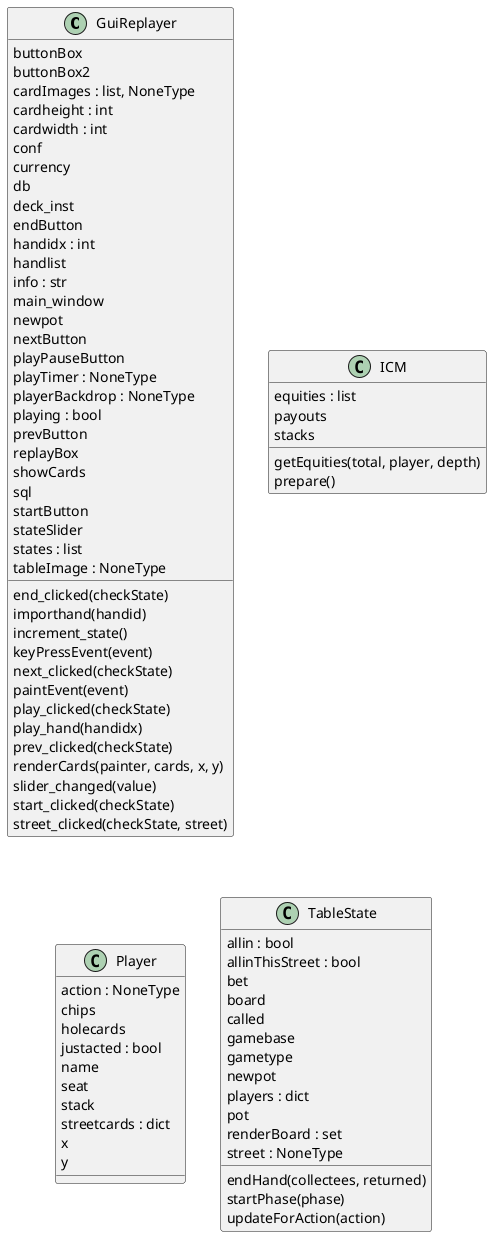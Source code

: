 @startuml classes
set namespaceSeparator none
class "GuiReplayer" as GuiReplayer.GuiReplayer {
  buttonBox
  buttonBox2
  cardImages : list, NoneType
  cardheight : int
  cardwidth : int
  conf
  currency
  db
  deck_inst
  endButton
  handidx : int
  handlist
  info : str
  main_window
  newpot
  nextButton
  playPauseButton
  playTimer : NoneType
  playerBackdrop : NoneType
  playing : bool
  prevButton
  replayBox
  showCards
  sql
  startButton
  stateSlider
  states : list
  tableImage : NoneType
  end_clicked(checkState)
  importhand(handid)
  increment_state()
  keyPressEvent(event)
  next_clicked(checkState)
  paintEvent(event)
  play_clicked(checkState)
  play_hand(handidx)
  prev_clicked(checkState)
  renderCards(painter, cards, x, y)
  slider_changed(value)
  start_clicked(checkState)
  street_clicked(checkState, street)
}
class "ICM" as GuiReplayer.ICM {
  equities : list
  payouts
  stacks
  getEquities(total, player, depth)
  prepare()
}
class "Player" as GuiReplayer.Player {
  action : NoneType
  chips
  holecards
  justacted : bool
  name
  seat
  stack
  streetcards : dict
  x
  y
}
class "TableState" as GuiReplayer.TableState {
  allin : bool
  allinThisStreet : bool
  bet
  board
  called
  gamebase
  gametype
  newpot
  players : dict
  pot
  renderBoard : set
  street : NoneType
  endHand(collectees, returned)
  startPhase(phase)
  updateForAction(action)
}
@enduml
